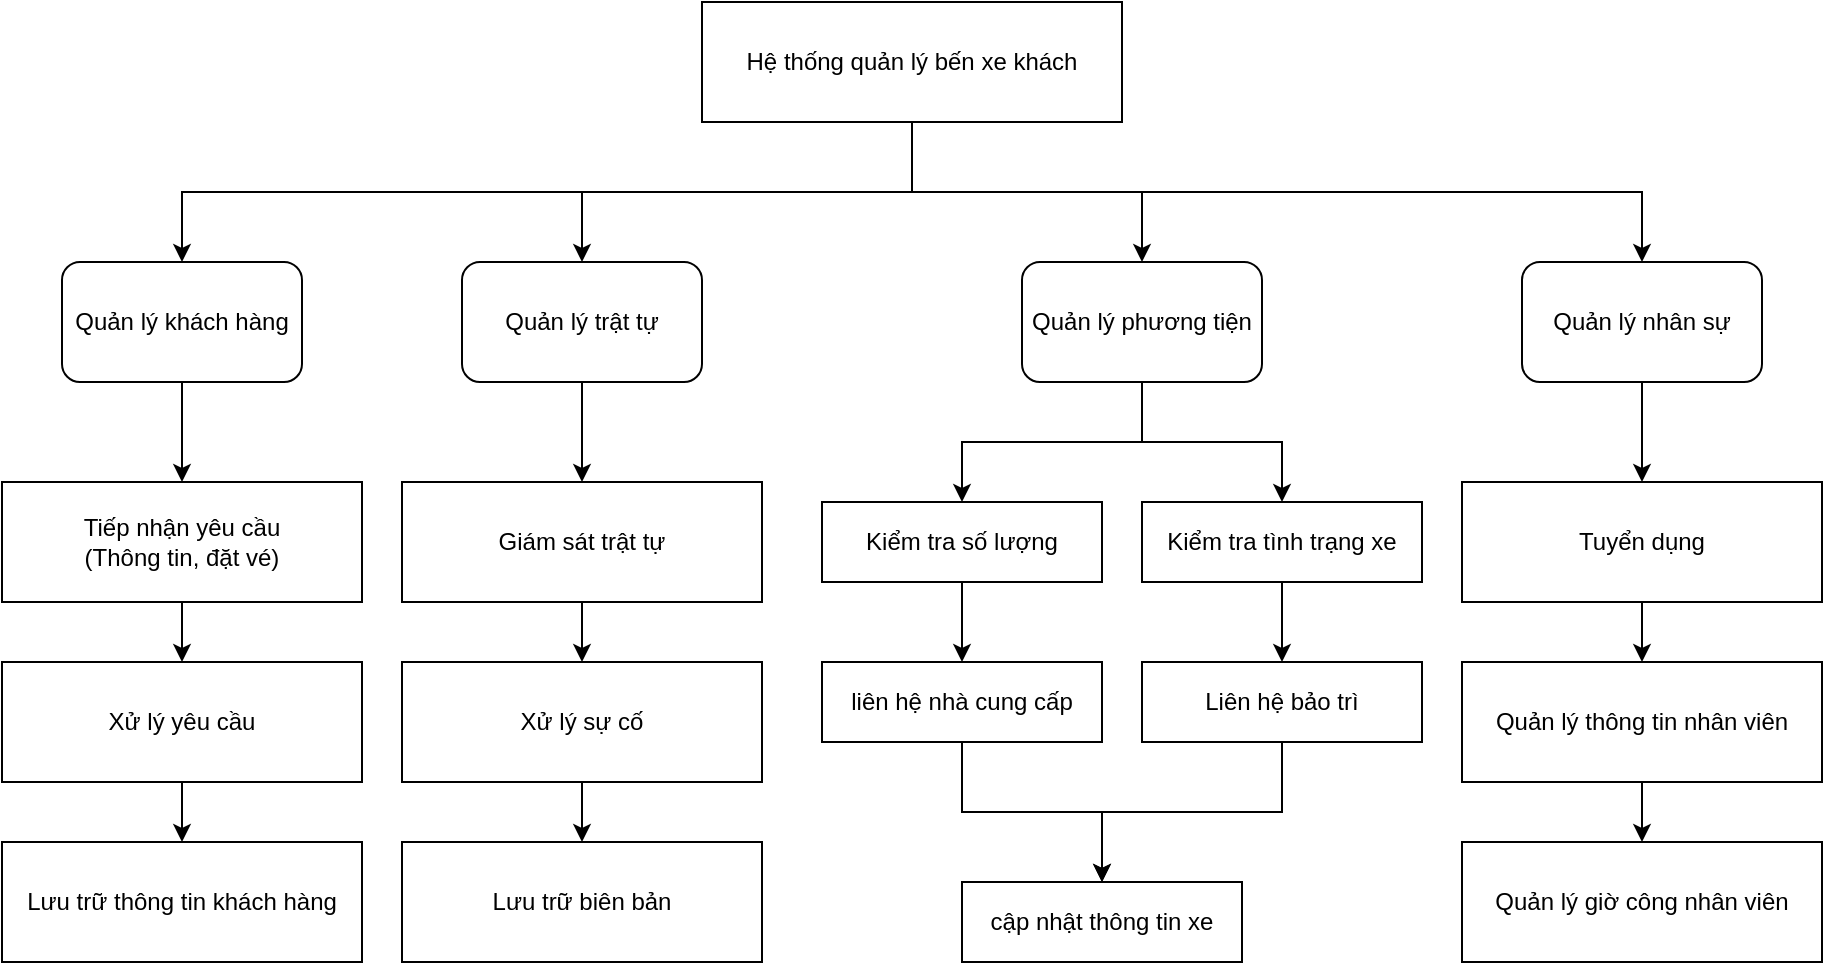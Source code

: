 <mxfile version="24.7.17">
  <diagram name="Page-1" id="Iuum0RxO2gWx_6loPVCK">
    <mxGraphModel dx="1996" dy="601" grid="1" gridSize="10" guides="1" tooltips="1" connect="1" arrows="1" fold="1" page="1" pageScale="1" pageWidth="850" pageHeight="1100" math="0" shadow="0">
      <root>
        <mxCell id="0" />
        <mxCell id="1" parent="0" />
        <mxCell id="PSi8deugSTTs9WXcJsNy-45" style="edgeStyle=orthogonalEdgeStyle;rounded=0;orthogonalLoop=1;jettySize=auto;html=1;exitX=0.5;exitY=1;exitDx=0;exitDy=0;entryX=0.5;entryY=0;entryDx=0;entryDy=0;" edge="1" parent="1" source="PSi8deugSTTs9WXcJsNy-1" target="PSi8deugSTTs9WXcJsNy-4">
          <mxGeometry relative="1" as="geometry" />
        </mxCell>
        <mxCell id="PSi8deugSTTs9WXcJsNy-47" style="edgeStyle=orthogonalEdgeStyle;rounded=0;orthogonalLoop=1;jettySize=auto;html=1;exitX=0.5;exitY=1;exitDx=0;exitDy=0;" edge="1" parent="1" source="PSi8deugSTTs9WXcJsNy-1" target="PSi8deugSTTs9WXcJsNy-5">
          <mxGeometry relative="1" as="geometry" />
        </mxCell>
        <mxCell id="PSi8deugSTTs9WXcJsNy-48" style="edgeStyle=orthogonalEdgeStyle;rounded=0;orthogonalLoop=1;jettySize=auto;html=1;exitX=0.5;exitY=1;exitDx=0;exitDy=0;" edge="1" parent="1" source="PSi8deugSTTs9WXcJsNy-1" target="PSi8deugSTTs9WXcJsNy-3">
          <mxGeometry relative="1" as="geometry" />
        </mxCell>
        <mxCell id="PSi8deugSTTs9WXcJsNy-49" style="edgeStyle=orthogonalEdgeStyle;rounded=0;orthogonalLoop=1;jettySize=auto;html=1;exitX=0.5;exitY=1;exitDx=0;exitDy=0;entryX=0.5;entryY=0;entryDx=0;entryDy=0;" edge="1" parent="1" source="PSi8deugSTTs9WXcJsNy-1" target="PSi8deugSTTs9WXcJsNy-2">
          <mxGeometry relative="1" as="geometry" />
        </mxCell>
        <mxCell id="PSi8deugSTTs9WXcJsNy-1" value="Hệ thống quản lý bến xe khách" style="rounded=0;whiteSpace=wrap;html=1;" vertex="1" parent="1">
          <mxGeometry x="320" y="220" width="210" height="60" as="geometry" />
        </mxCell>
        <mxCell id="PSi8deugSTTs9WXcJsNy-30" style="edgeStyle=orthogonalEdgeStyle;rounded=0;orthogonalLoop=1;jettySize=auto;html=1;exitX=0.5;exitY=1;exitDx=0;exitDy=0;entryX=0.5;entryY=0;entryDx=0;entryDy=0;" edge="1" parent="1" source="PSi8deugSTTs9WXcJsNy-2" target="PSi8deugSTTs9WXcJsNy-20">
          <mxGeometry relative="1" as="geometry" />
        </mxCell>
        <mxCell id="PSi8deugSTTs9WXcJsNy-56" style="edgeStyle=orthogonalEdgeStyle;rounded=0;orthogonalLoop=1;jettySize=auto;html=1;exitX=0.5;exitY=1;exitDx=0;exitDy=0;entryX=0.5;entryY=0;entryDx=0;entryDy=0;" edge="1" parent="1" source="PSi8deugSTTs9WXcJsNy-2" target="PSi8deugSTTs9WXcJsNy-54">
          <mxGeometry relative="1" as="geometry" />
        </mxCell>
        <mxCell id="PSi8deugSTTs9WXcJsNy-2" value="Quản lý phương tiện" style="rounded=1;whiteSpace=wrap;html=1;" vertex="1" parent="1">
          <mxGeometry x="480" y="350" width="120" height="60" as="geometry" />
        </mxCell>
        <mxCell id="PSi8deugSTTs9WXcJsNy-16" style="edgeStyle=orthogonalEdgeStyle;rounded=0;orthogonalLoop=1;jettySize=auto;html=1;exitX=0.5;exitY=1;exitDx=0;exitDy=0;entryX=0.5;entryY=0;entryDx=0;entryDy=0;" edge="1" parent="1" source="PSi8deugSTTs9WXcJsNy-3" target="PSi8deugSTTs9WXcJsNy-9">
          <mxGeometry relative="1" as="geometry" />
        </mxCell>
        <mxCell id="PSi8deugSTTs9WXcJsNy-3" value="Quản lý trật tự" style="rounded=1;whiteSpace=wrap;html=1;" vertex="1" parent="1">
          <mxGeometry x="200" y="350" width="120" height="60" as="geometry" />
        </mxCell>
        <mxCell id="PSi8deugSTTs9WXcJsNy-13" style="edgeStyle=orthogonalEdgeStyle;rounded=0;orthogonalLoop=1;jettySize=auto;html=1;exitX=0.5;exitY=1;exitDx=0;exitDy=0;entryX=0.5;entryY=0;entryDx=0;entryDy=0;" edge="1" parent="1" source="PSi8deugSTTs9WXcJsNy-4" target="PSi8deugSTTs9WXcJsNy-6">
          <mxGeometry relative="1" as="geometry" />
        </mxCell>
        <mxCell id="PSi8deugSTTs9WXcJsNy-4" value="Quản lý khách hàng" style="rounded=1;whiteSpace=wrap;html=1;" vertex="1" parent="1">
          <mxGeometry y="350" width="120" height="60" as="geometry" />
        </mxCell>
        <mxCell id="PSi8deugSTTs9WXcJsNy-42" style="edgeStyle=orthogonalEdgeStyle;rounded=0;orthogonalLoop=1;jettySize=auto;html=1;exitX=0.5;exitY=1;exitDx=0;exitDy=0;entryX=0.5;entryY=0;entryDx=0;entryDy=0;" edge="1" parent="1" source="PSi8deugSTTs9WXcJsNy-5" target="PSi8deugSTTs9WXcJsNy-39">
          <mxGeometry relative="1" as="geometry" />
        </mxCell>
        <mxCell id="PSi8deugSTTs9WXcJsNy-5" value="Quản lý nhân sự" style="rounded=1;whiteSpace=wrap;html=1;" vertex="1" parent="1">
          <mxGeometry x="730" y="350" width="120" height="60" as="geometry" />
        </mxCell>
        <mxCell id="PSi8deugSTTs9WXcJsNy-14" style="edgeStyle=orthogonalEdgeStyle;rounded=0;orthogonalLoop=1;jettySize=auto;html=1;exitX=0.5;exitY=1;exitDx=0;exitDy=0;entryX=0.5;entryY=0;entryDx=0;entryDy=0;" edge="1" parent="1" source="PSi8deugSTTs9WXcJsNy-6" target="PSi8deugSTTs9WXcJsNy-7">
          <mxGeometry relative="1" as="geometry" />
        </mxCell>
        <mxCell id="PSi8deugSTTs9WXcJsNy-6" value="Tiếp nhận yêu cầu&lt;div&gt;(Thông tin, đặt vé)&lt;/div&gt;" style="rounded=0;whiteSpace=wrap;html=1;" vertex="1" parent="1">
          <mxGeometry x="-30" y="460" width="180" height="60" as="geometry" />
        </mxCell>
        <mxCell id="PSi8deugSTTs9WXcJsNy-15" style="edgeStyle=orthogonalEdgeStyle;rounded=0;orthogonalLoop=1;jettySize=auto;html=1;exitX=0.5;exitY=1;exitDx=0;exitDy=0;entryX=0.5;entryY=0;entryDx=0;entryDy=0;" edge="1" parent="1" source="PSi8deugSTTs9WXcJsNy-7" target="PSi8deugSTTs9WXcJsNy-8">
          <mxGeometry relative="1" as="geometry" />
        </mxCell>
        <mxCell id="PSi8deugSTTs9WXcJsNy-7" value="Xử lý yêu cầu" style="rounded=0;whiteSpace=wrap;html=1;" vertex="1" parent="1">
          <mxGeometry x="-30" y="550" width="180" height="60" as="geometry" />
        </mxCell>
        <mxCell id="PSi8deugSTTs9WXcJsNy-8" value="Lưu trữ thông tin khách hàng" style="rounded=0;whiteSpace=wrap;html=1;" vertex="1" parent="1">
          <mxGeometry x="-30" y="640" width="180" height="60" as="geometry" />
        </mxCell>
        <mxCell id="PSi8deugSTTs9WXcJsNy-50" style="edgeStyle=orthogonalEdgeStyle;rounded=0;orthogonalLoop=1;jettySize=auto;html=1;exitX=0.5;exitY=1;exitDx=0;exitDy=0;" edge="1" parent="1" source="PSi8deugSTTs9WXcJsNy-9" target="PSi8deugSTTs9WXcJsNy-10">
          <mxGeometry relative="1" as="geometry" />
        </mxCell>
        <mxCell id="PSi8deugSTTs9WXcJsNy-9" value="Giám sát trật tự" style="rounded=0;whiteSpace=wrap;html=1;" vertex="1" parent="1">
          <mxGeometry x="170" y="460" width="180" height="60" as="geometry" />
        </mxCell>
        <mxCell id="PSi8deugSTTs9WXcJsNy-18" style="edgeStyle=orthogonalEdgeStyle;rounded=0;orthogonalLoop=1;jettySize=auto;html=1;exitX=0.5;exitY=1;exitDx=0;exitDy=0;entryX=0.5;entryY=0;entryDx=0;entryDy=0;" edge="1" parent="1" source="PSi8deugSTTs9WXcJsNy-10" target="PSi8deugSTTs9WXcJsNy-11">
          <mxGeometry relative="1" as="geometry" />
        </mxCell>
        <mxCell id="PSi8deugSTTs9WXcJsNy-10" value="Xử lý sự cố" style="rounded=0;whiteSpace=wrap;html=1;" vertex="1" parent="1">
          <mxGeometry x="170" y="550" width="180" height="60" as="geometry" />
        </mxCell>
        <mxCell id="PSi8deugSTTs9WXcJsNy-11" value="Lưu trữ biên bản" style="rounded=0;whiteSpace=wrap;html=1;" vertex="1" parent="1">
          <mxGeometry x="170" y="640" width="180" height="60" as="geometry" />
        </mxCell>
        <mxCell id="PSi8deugSTTs9WXcJsNy-31" style="edgeStyle=orthogonalEdgeStyle;rounded=0;orthogonalLoop=1;jettySize=auto;html=1;exitX=0.5;exitY=1;exitDx=0;exitDy=0;entryX=0.5;entryY=0;entryDx=0;entryDy=0;" edge="1" parent="1" source="PSi8deugSTTs9WXcJsNy-20" target="PSi8deugSTTs9WXcJsNy-21">
          <mxGeometry relative="1" as="geometry" />
        </mxCell>
        <mxCell id="PSi8deugSTTs9WXcJsNy-20" value="Kiểm tra số lượng" style="rounded=0;whiteSpace=wrap;html=1;" vertex="1" parent="1">
          <mxGeometry x="380" y="470" width="140" height="40" as="geometry" />
        </mxCell>
        <mxCell id="PSi8deugSTTs9WXcJsNy-32" style="edgeStyle=orthogonalEdgeStyle;rounded=0;orthogonalLoop=1;jettySize=auto;html=1;exitX=0.5;exitY=1;exitDx=0;exitDy=0;entryX=0.5;entryY=0;entryDx=0;entryDy=0;" edge="1" parent="1" source="PSi8deugSTTs9WXcJsNy-21" target="PSi8deugSTTs9WXcJsNy-22">
          <mxGeometry relative="1" as="geometry" />
        </mxCell>
        <mxCell id="PSi8deugSTTs9WXcJsNy-21" value="liên hệ nhà cung cấp" style="rounded=0;whiteSpace=wrap;html=1;" vertex="1" parent="1">
          <mxGeometry x="380" y="550" width="140" height="40" as="geometry" />
        </mxCell>
        <mxCell id="PSi8deugSTTs9WXcJsNy-22" value="cập nhật thông tin xe" style="rounded=0;whiteSpace=wrap;html=1;" vertex="1" parent="1">
          <mxGeometry x="450" y="660" width="140" height="40" as="geometry" />
        </mxCell>
        <mxCell id="PSi8deugSTTs9WXcJsNy-43" style="edgeStyle=orthogonalEdgeStyle;rounded=0;orthogonalLoop=1;jettySize=auto;html=1;exitX=0.5;exitY=1;exitDx=0;exitDy=0;entryX=0.5;entryY=0;entryDx=0;entryDy=0;" edge="1" parent="1" source="PSi8deugSTTs9WXcJsNy-39" target="PSi8deugSTTs9WXcJsNy-40">
          <mxGeometry relative="1" as="geometry" />
        </mxCell>
        <mxCell id="PSi8deugSTTs9WXcJsNy-39" value="Tuyển dụng" style="rounded=0;whiteSpace=wrap;html=1;" vertex="1" parent="1">
          <mxGeometry x="700" y="460" width="180" height="60" as="geometry" />
        </mxCell>
        <mxCell id="PSi8deugSTTs9WXcJsNy-44" style="edgeStyle=orthogonalEdgeStyle;rounded=0;orthogonalLoop=1;jettySize=auto;html=1;exitX=0.5;exitY=1;exitDx=0;exitDy=0;entryX=0.5;entryY=0;entryDx=0;entryDy=0;" edge="1" parent="1" source="PSi8deugSTTs9WXcJsNy-40" target="PSi8deugSTTs9WXcJsNy-41">
          <mxGeometry relative="1" as="geometry" />
        </mxCell>
        <mxCell id="PSi8deugSTTs9WXcJsNy-40" value="Quản lý thông tin nhân viên" style="rounded=0;whiteSpace=wrap;html=1;" vertex="1" parent="1">
          <mxGeometry x="700" y="550" width="180" height="60" as="geometry" />
        </mxCell>
        <mxCell id="PSi8deugSTTs9WXcJsNy-41" value="Quản lý giờ công nhân viên" style="rounded=0;whiteSpace=wrap;html=1;" vertex="1" parent="1">
          <mxGeometry x="700" y="640" width="180" height="60" as="geometry" />
        </mxCell>
        <mxCell id="PSi8deugSTTs9WXcJsNy-51" value="Kiểm tra số lượng" style="rounded=0;whiteSpace=wrap;html=1;" vertex="1" parent="1">
          <mxGeometry x="380" y="470" width="140" height="40" as="geometry" />
        </mxCell>
        <mxCell id="PSi8deugSTTs9WXcJsNy-57" style="edgeStyle=orthogonalEdgeStyle;rounded=0;orthogonalLoop=1;jettySize=auto;html=1;exitX=0.5;exitY=1;exitDx=0;exitDy=0;entryX=0.5;entryY=0;entryDx=0;entryDy=0;" edge="1" parent="1" source="PSi8deugSTTs9WXcJsNy-54" target="PSi8deugSTTs9WXcJsNy-55">
          <mxGeometry relative="1" as="geometry" />
        </mxCell>
        <mxCell id="PSi8deugSTTs9WXcJsNy-54" value="Kiểm tra tình trạng xe" style="rounded=0;whiteSpace=wrap;html=1;" vertex="1" parent="1">
          <mxGeometry x="540" y="470" width="140" height="40" as="geometry" />
        </mxCell>
        <mxCell id="PSi8deugSTTs9WXcJsNy-58" style="edgeStyle=orthogonalEdgeStyle;rounded=0;orthogonalLoop=1;jettySize=auto;html=1;exitX=0.5;exitY=1;exitDx=0;exitDy=0;entryX=0.5;entryY=0;entryDx=0;entryDy=0;" edge="1" parent="1" source="PSi8deugSTTs9WXcJsNy-55" target="PSi8deugSTTs9WXcJsNy-22">
          <mxGeometry relative="1" as="geometry" />
        </mxCell>
        <mxCell id="PSi8deugSTTs9WXcJsNy-55" value="Liên hệ bảo trì" style="rounded=0;whiteSpace=wrap;html=1;" vertex="1" parent="1">
          <mxGeometry x="540" y="550" width="140" height="40" as="geometry" />
        </mxCell>
      </root>
    </mxGraphModel>
  </diagram>
</mxfile>
